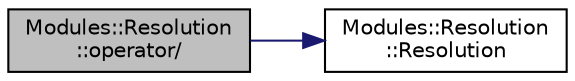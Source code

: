 digraph "Modules::Resolution::operator/"
{
 // INTERACTIVE_SVG=YES
  edge [fontname="Helvetica",fontsize="10",labelfontname="Helvetica",labelfontsize="10"];
  node [fontname="Helvetica",fontsize="10",shape=record];
  rankdir="LR";
  Node1 [label="Modules::Resolution\l::operator/",height=0.2,width=0.4,color="black", fillcolor="grey75", style="filled", fontcolor="black"];
  Node1 -> Node2 [color="midnightblue",fontsize="10",style="solid",fontname="Helvetica"];
  Node2 [label="Modules::Resolution\l::Resolution",height=0.2,width=0.4,color="black", fillcolor="white", style="filled",URL="$struct_modules_1_1_resolution.html#ace341fca7e7138d593e807012576906a"];
}
